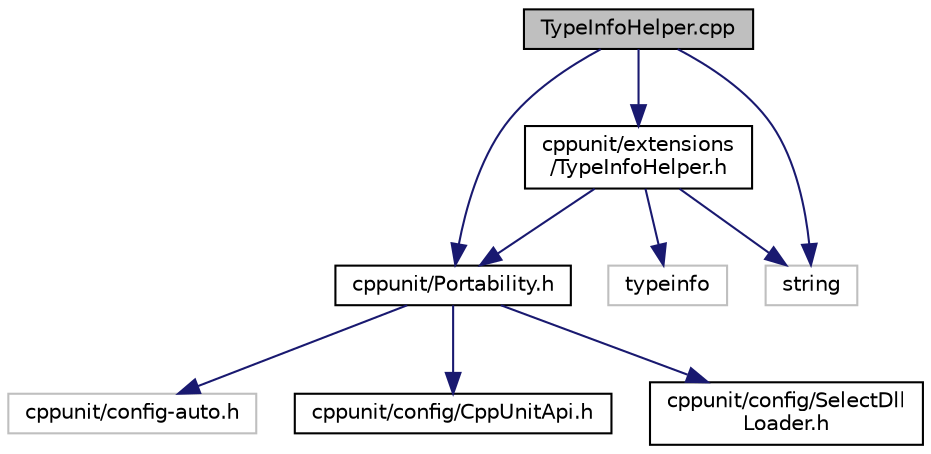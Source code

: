 digraph "TypeInfoHelper.cpp"
{
  edge [fontname="Helvetica",fontsize="10",labelfontname="Helvetica",labelfontsize="10"];
  node [fontname="Helvetica",fontsize="10",shape=record];
  Node0 [label="TypeInfoHelper.cpp",height=0.2,width=0.4,color="black", fillcolor="grey75", style="filled", fontcolor="black"];
  Node0 -> Node1 [color="midnightblue",fontsize="10",style="solid",fontname="Helvetica"];
  Node1 [label="cppunit/Portability.h",height=0.2,width=0.4,color="black", fillcolor="white", style="filled",URL="$_portability_8h.html"];
  Node1 -> Node2 [color="midnightblue",fontsize="10",style="solid",fontname="Helvetica"];
  Node2 [label="cppunit/config-auto.h",height=0.2,width=0.4,color="grey75", fillcolor="white", style="filled"];
  Node1 -> Node3 [color="midnightblue",fontsize="10",style="solid",fontname="Helvetica"];
  Node3 [label="cppunit/config/CppUnitApi.h",height=0.2,width=0.4,color="black", fillcolor="white", style="filled",URL="$_cpp_unit_api_8h.html"];
  Node1 -> Node4 [color="midnightblue",fontsize="10",style="solid",fontname="Helvetica"];
  Node4 [label="cppunit/config/SelectDll\lLoader.h",height=0.2,width=0.4,color="black", fillcolor="white", style="filled",URL="$_select_dll_loader_8h.html"];
  Node0 -> Node5 [color="midnightblue",fontsize="10",style="solid",fontname="Helvetica"];
  Node5 [label="cppunit/extensions\l/TypeInfoHelper.h",height=0.2,width=0.4,color="black", fillcolor="white", style="filled",URL="$_type_info_helper_8h.html"];
  Node5 -> Node1 [color="midnightblue",fontsize="10",style="solid",fontname="Helvetica"];
  Node5 -> Node6 [color="midnightblue",fontsize="10",style="solid",fontname="Helvetica"];
  Node6 [label="typeinfo",height=0.2,width=0.4,color="grey75", fillcolor="white", style="filled"];
  Node5 -> Node7 [color="midnightblue",fontsize="10",style="solid",fontname="Helvetica"];
  Node7 [label="string",height=0.2,width=0.4,color="grey75", fillcolor="white", style="filled"];
  Node0 -> Node7 [color="midnightblue",fontsize="10",style="solid",fontname="Helvetica"];
}
